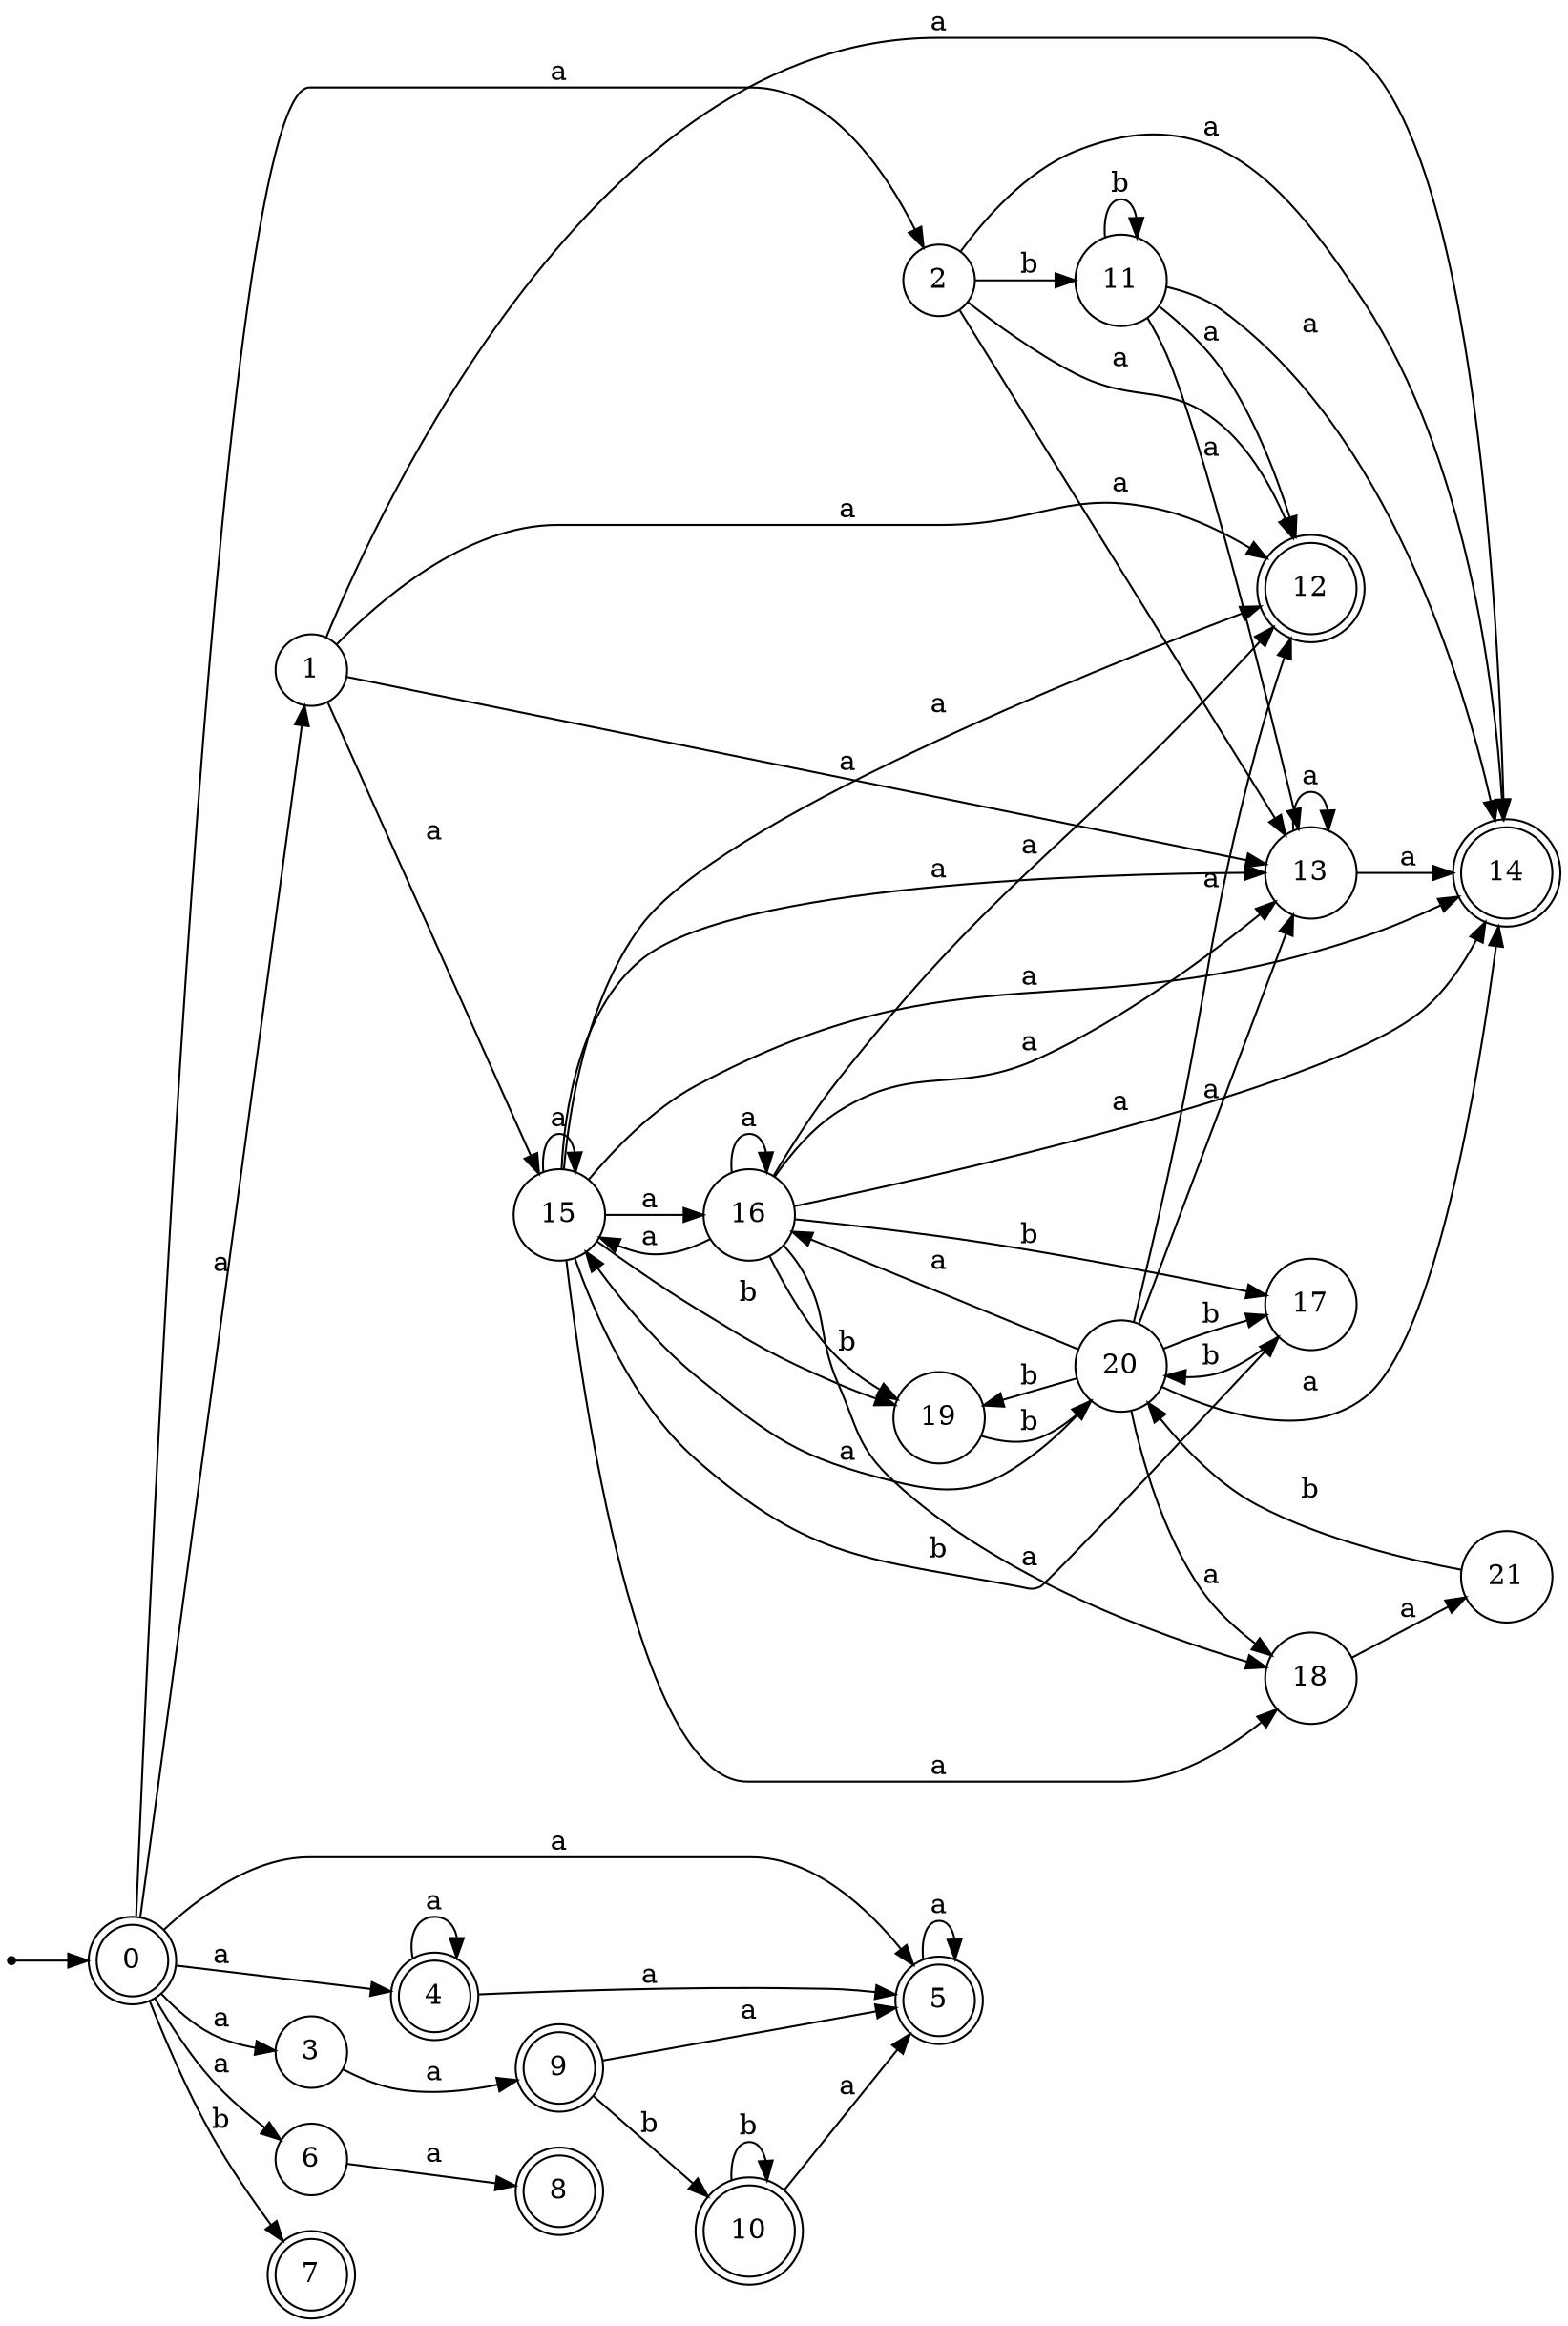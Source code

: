 digraph finite_state_machine {
rankdir=LR;
size="20,20";
node [shape = point]; "dummy0"
node [shape = doublecircle]; "0";"dummy0" -> "0";
node [shape = circle]; "1";
node [shape = circle]; "2";
node [shape = circle]; "3";
node [shape = doublecircle]; "4";node [shape = doublecircle]; "5";node [shape = circle]; "6";
node [shape = doublecircle]; "7";node [shape = doublecircle]; "8";node [shape = doublecircle]; "9";node [shape = doublecircle]; "10";node [shape = circle]; "11";
node [shape = doublecircle]; "12";node [shape = circle]; "13";
node [shape = doublecircle]; "14";node [shape = circle]; "15";
node [shape = circle]; "16";
node [shape = circle]; "17";
node [shape = circle]; "18";
node [shape = circle]; "19";
node [shape = circle]; "20";
node [shape = circle]; "21";
"0" -> "1" [label = "a"];
 "0" -> "2" [label = "a"];
 "0" -> "3" [label = "a"];
 "0" -> "4" [label = "a"];
 "0" -> "5" [label = "a"];
 "0" -> "6" [label = "a"];
 "0" -> "7" [label = "b"];
 "6" -> "8" [label = "a"];
 "5" -> "5" [label = "a"];
 "4" -> "4" [label = "a"];
 "4" -> "5" [label = "a"];
 "3" -> "9" [label = "a"];
 "9" -> "10" [label = "b"];
 "9" -> "5" [label = "a"];
 "10" -> "10" [label = "b"];
 "10" -> "5" [label = "a"];
 "2" -> "11" [label = "b"];
 "2" -> "12" [label = "a"];
 "2" -> "13" [label = "a"];
 "2" -> "14" [label = "a"];
 "13" -> "13" [label = "a"];
 "13" -> "14" [label = "a"];
 "11" -> "11" [label = "b"];
 "11" -> "12" [label = "a"];
 "11" -> "13" [label = "a"];
 "11" -> "14" [label = "a"];
 "1" -> "12" [label = "a"];
 "1" -> "13" [label = "a"];
 "1" -> "14" [label = "a"];
 "1" -> "15" [label = "a"];
 "15" -> "16" [label = "a"];
 "15" -> "18" [label = "a"];
 "15" -> "12" [label = "a"];
 "15" -> "13" [label = "a"];
 "15" -> "14" [label = "a"];
 "15" -> "15" [label = "a"];
 "15" -> "17" [label = "b"];
 "15" -> "19" [label = "b"];
 "19" -> "20" [label = "b"];
 "20" -> "17" [label = "b"];
 "20" -> "19" [label = "b"];
 "20" -> "16" [label = "a"];
 "20" -> "18" [label = "a"];
 "20" -> "12" [label = "a"];
 "20" -> "13" [label = "a"];
 "20" -> "14" [label = "a"];
 "20" -> "15" [label = "a"];
 "18" -> "21" [label = "a"];
 "21" -> "20" [label = "b"];
 "17" -> "20" [label = "b"];
 "16" -> "16" [label = "a"];
 "16" -> "18" [label = "a"];
 "16" -> "12" [label = "a"];
 "16" -> "13" [label = "a"];
 "16" -> "14" [label = "a"];
 "16" -> "15" [label = "a"];
 "16" -> "17" [label = "b"];
 "16" -> "19" [label = "b"];
 }
